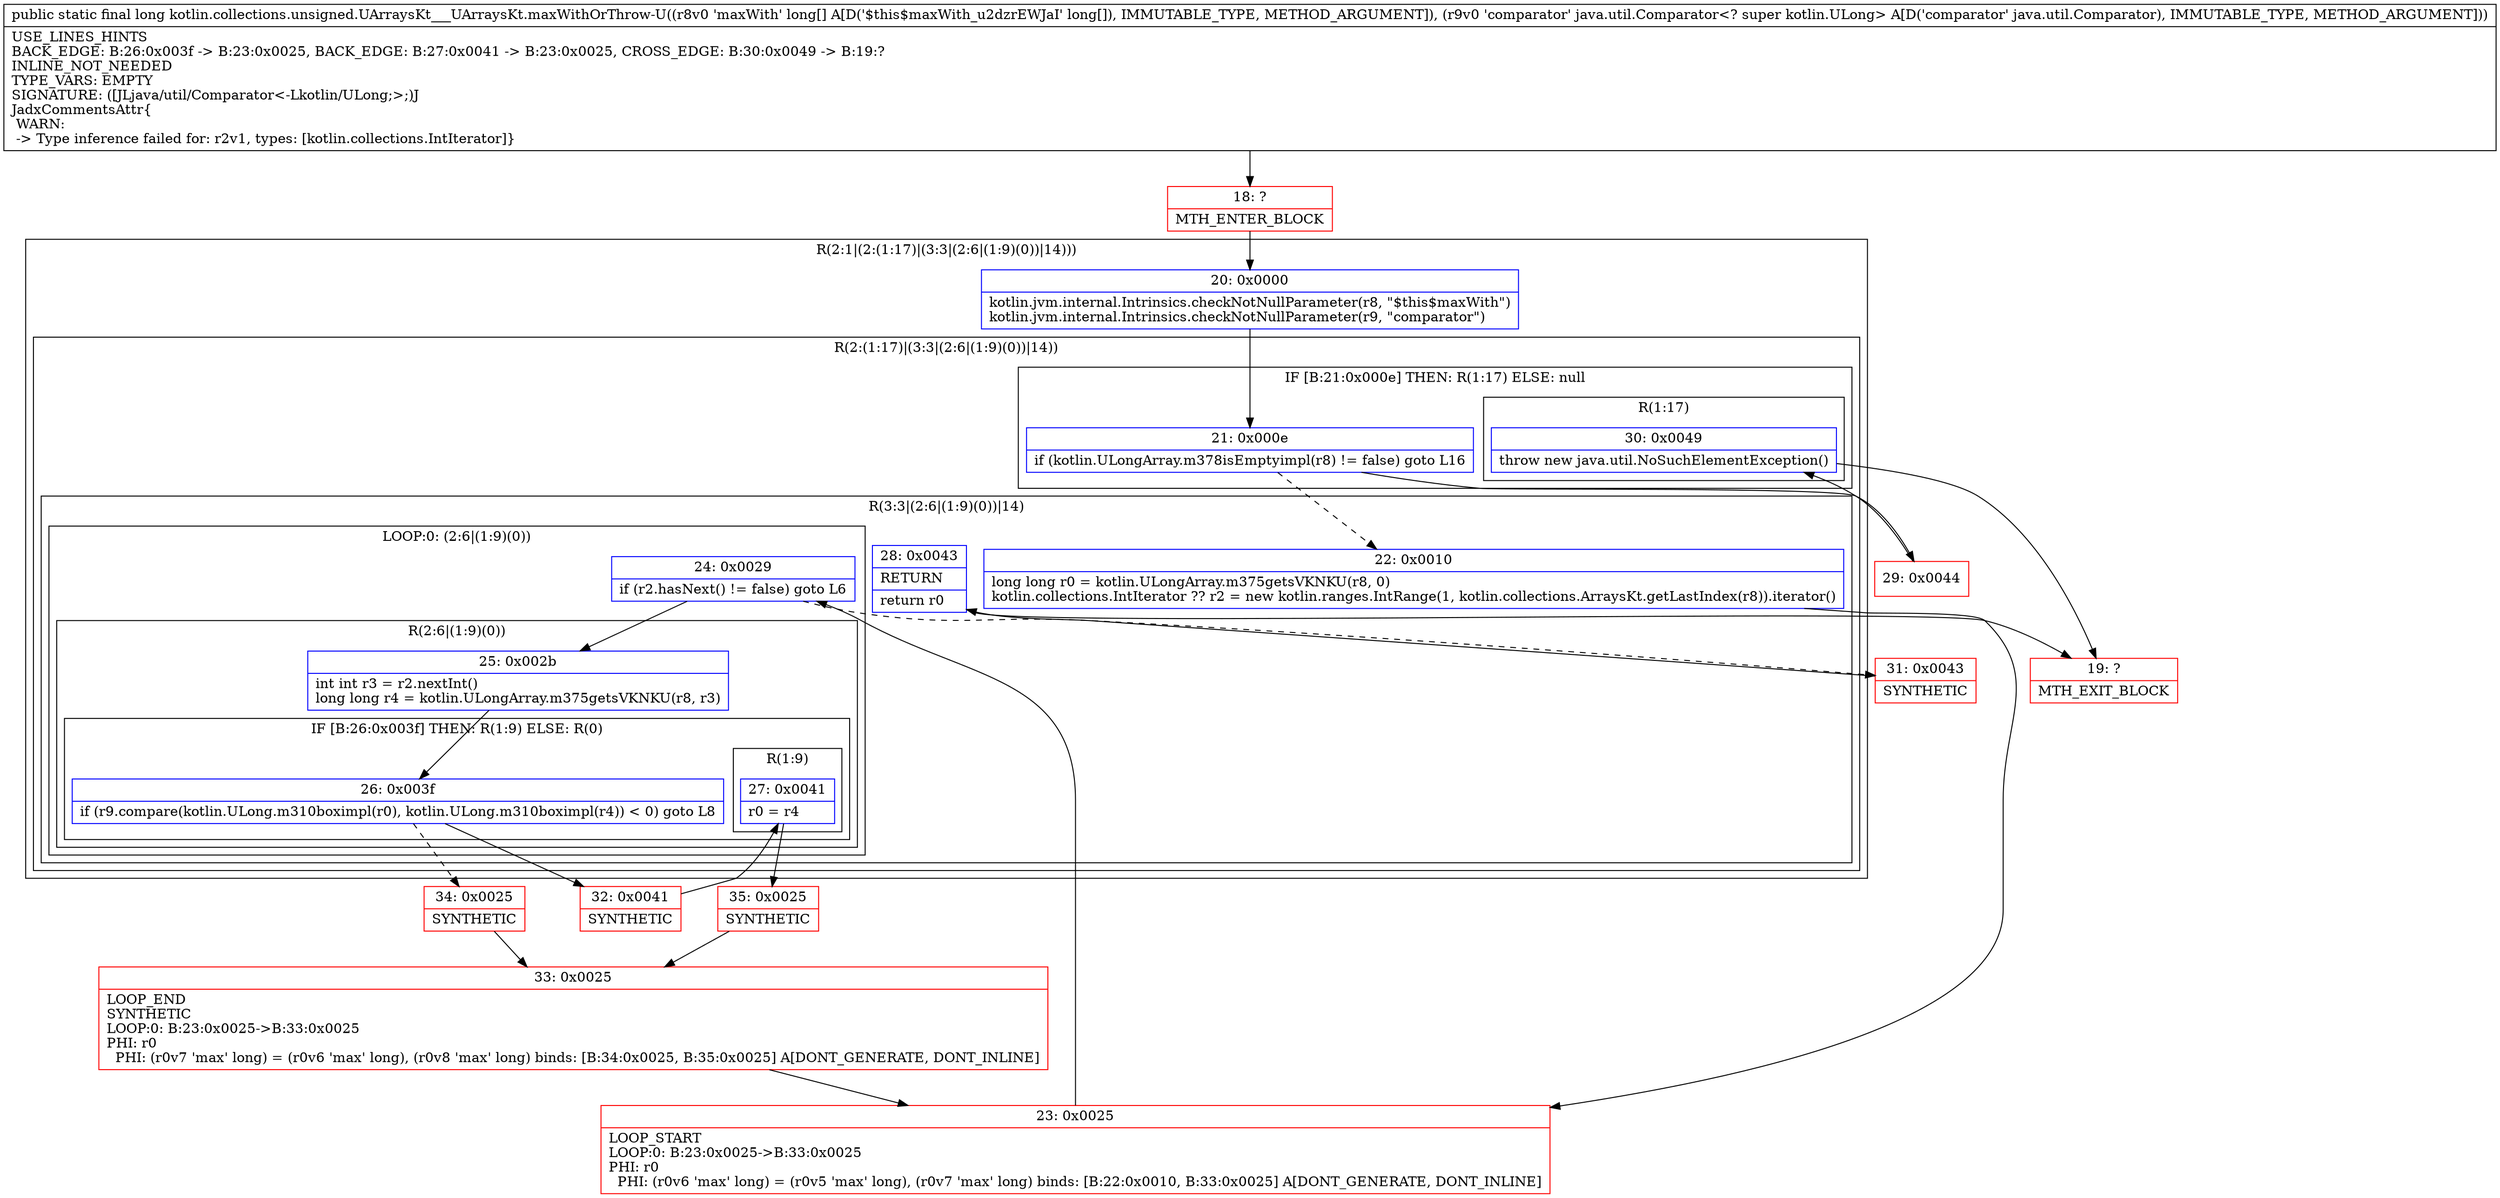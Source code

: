 digraph "CFG forkotlin.collections.unsigned.UArraysKt___UArraysKt.maxWithOrThrow\-U([JLjava\/util\/Comparator;)J" {
subgraph cluster_Region_876871568 {
label = "R(2:1|(2:(1:17)|(3:3|(2:6|(1:9)(0))|14)))";
node [shape=record,color=blue];
Node_20 [shape=record,label="{20\:\ 0x0000|kotlin.jvm.internal.Intrinsics.checkNotNullParameter(r8, \"$this$maxWith\")\lkotlin.jvm.internal.Intrinsics.checkNotNullParameter(r9, \"comparator\")\l}"];
subgraph cluster_Region_238414442 {
label = "R(2:(1:17)|(3:3|(2:6|(1:9)(0))|14))";
node [shape=record,color=blue];
subgraph cluster_IfRegion_156706263 {
label = "IF [B:21:0x000e] THEN: R(1:17) ELSE: null";
node [shape=record,color=blue];
Node_21 [shape=record,label="{21\:\ 0x000e|if (kotlin.ULongArray.m378isEmptyimpl(r8) != false) goto L16\l}"];
subgraph cluster_Region_47238338 {
label = "R(1:17)";
node [shape=record,color=blue];
Node_30 [shape=record,label="{30\:\ 0x0049|throw new java.util.NoSuchElementException()\l}"];
}
}
subgraph cluster_Region_1928280275 {
label = "R(3:3|(2:6|(1:9)(0))|14)";
node [shape=record,color=blue];
Node_22 [shape=record,label="{22\:\ 0x0010|long long r0 = kotlin.ULongArray.m375getsVKNKU(r8, 0)\lkotlin.collections.IntIterator ?? r2 = new kotlin.ranges.IntRange(1, kotlin.collections.ArraysKt.getLastIndex(r8)).iterator()\l}"];
subgraph cluster_LoopRegion_1945456758 {
label = "LOOP:0: (2:6|(1:9)(0))";
node [shape=record,color=blue];
Node_24 [shape=record,label="{24\:\ 0x0029|if (r2.hasNext() != false) goto L6\l}"];
subgraph cluster_Region_2027411323 {
label = "R(2:6|(1:9)(0))";
node [shape=record,color=blue];
Node_25 [shape=record,label="{25\:\ 0x002b|int int r3 = r2.nextInt()\llong long r4 = kotlin.ULongArray.m375getsVKNKU(r8, r3)\l}"];
subgraph cluster_IfRegion_1650065468 {
label = "IF [B:26:0x003f] THEN: R(1:9) ELSE: R(0)";
node [shape=record,color=blue];
Node_26 [shape=record,label="{26\:\ 0x003f|if (r9.compare(kotlin.ULong.m310boximpl(r0), kotlin.ULong.m310boximpl(r4)) \< 0) goto L8\l}"];
subgraph cluster_Region_1729852870 {
label = "R(1:9)";
node [shape=record,color=blue];
Node_27 [shape=record,label="{27\:\ 0x0041|r0 = r4\l}"];
}
subgraph cluster_Region_700714103 {
label = "R(0)";
node [shape=record,color=blue];
}
}
}
}
Node_28 [shape=record,label="{28\:\ 0x0043|RETURN\l|return r0\l}"];
}
}
}
Node_18 [shape=record,color=red,label="{18\:\ ?|MTH_ENTER_BLOCK\l}"];
Node_23 [shape=record,color=red,label="{23\:\ 0x0025|LOOP_START\lLOOP:0: B:23:0x0025\-\>B:33:0x0025\lPHI: r0 \l  PHI: (r0v6 'max' long) = (r0v5 'max' long), (r0v7 'max' long) binds: [B:22:0x0010, B:33:0x0025] A[DONT_GENERATE, DONT_INLINE]\l}"];
Node_32 [shape=record,color=red,label="{32\:\ 0x0041|SYNTHETIC\l}"];
Node_35 [shape=record,color=red,label="{35\:\ 0x0025|SYNTHETIC\l}"];
Node_33 [shape=record,color=red,label="{33\:\ 0x0025|LOOP_END\lSYNTHETIC\lLOOP:0: B:23:0x0025\-\>B:33:0x0025\lPHI: r0 \l  PHI: (r0v7 'max' long) = (r0v6 'max' long), (r0v8 'max' long) binds: [B:34:0x0025, B:35:0x0025] A[DONT_GENERATE, DONT_INLINE]\l}"];
Node_34 [shape=record,color=red,label="{34\:\ 0x0025|SYNTHETIC\l}"];
Node_31 [shape=record,color=red,label="{31\:\ 0x0043|SYNTHETIC\l}"];
Node_19 [shape=record,color=red,label="{19\:\ ?|MTH_EXIT_BLOCK\l}"];
Node_29 [shape=record,color=red,label="{29\:\ 0x0044}"];
MethodNode[shape=record,label="{public static final long kotlin.collections.unsigned.UArraysKt___UArraysKt.maxWithOrThrow\-U((r8v0 'maxWith' long[] A[D('$this$maxWith_u2dzrEWJaI' long[]), IMMUTABLE_TYPE, METHOD_ARGUMENT]), (r9v0 'comparator' java.util.Comparator\<? super kotlin.ULong\> A[D('comparator' java.util.Comparator), IMMUTABLE_TYPE, METHOD_ARGUMENT]))  | USE_LINES_HINTS\lBACK_EDGE: B:26:0x003f \-\> B:23:0x0025, BACK_EDGE: B:27:0x0041 \-\> B:23:0x0025, CROSS_EDGE: B:30:0x0049 \-\> B:19:?\lINLINE_NOT_NEEDED\lTYPE_VARS: EMPTY\lSIGNATURE: ([JLjava\/util\/Comparator\<\-Lkotlin\/ULong;\>;)J\lJadxCommentsAttr\{\l WARN: \l \-\> Type inference failed for: r2v1, types: [kotlin.collections.IntIterator]\}\l}"];
MethodNode -> Node_18;Node_20 -> Node_21;
Node_21 -> Node_22[style=dashed];
Node_21 -> Node_29;
Node_30 -> Node_19;
Node_22 -> Node_23;
Node_24 -> Node_25;
Node_24 -> Node_31[style=dashed];
Node_25 -> Node_26;
Node_26 -> Node_32;
Node_26 -> Node_34[style=dashed];
Node_27 -> Node_35;
Node_28 -> Node_19;
Node_18 -> Node_20;
Node_23 -> Node_24;
Node_32 -> Node_27;
Node_35 -> Node_33;
Node_33 -> Node_23;
Node_34 -> Node_33;
Node_31 -> Node_28;
Node_29 -> Node_30;
}

